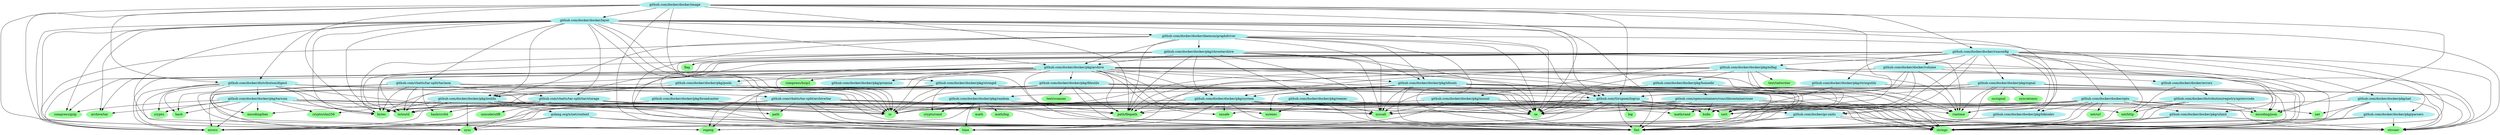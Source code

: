 digraph godep {
0 [label="path/filepath" style="filled" color="palegreen"];
1 [label="net/http" style="filled" color="palegreen"];
2 [label="github.com/docker/distribution/registry/api/errcode" style="filled" color="paleturquoise"];
2 -> 3;
2 -> 4;
2 -> 1;
2 -> 5;
2 -> 6;
2 -> 7;
8 [label="bytes" style="filled" color="palegreen"];
9 [label="os" style="filled" color="palegreen"];
10 [label="github.com/docker/docker/pkg/random" style="filled" color="paleturquoise"];
10 -> 11;
10 -> 12;
10 -> 13;
10 -> 14;
10 -> 15;
10 -> 7;
10 -> 16;
17 [label="github.com/docker/docker/pkg/signal" style="filled" color="paleturquoise"];
17 -> 4;
17 -> 18;
17 -> 9;
17 -> 19;
17 -> 20;
17 -> 21;
17 -> 6;
17 -> 22;
17 -> 23;
24 [label="text/scanner" style="filled" color="palegreen"];
25 [label="github.com/vbatts/tar-split/archive/tar" style="filled" color="paleturquoise"];
25 -> 8;
25 -> 26;
25 -> 4;
25 -> 12;
25 -> 27;
25 -> 9;
25 -> 28;
25 -> 21;
25 -> 6;
25 -> 23;
25 -> 16;
29 [label="log" style="filled" color="palegreen"];
30 [label="github.com/docker/docker/pkg/tarsum" style="filled" color="paleturquoise"];
30 -> 31;
30 -> 8;
30 -> 32;
30 -> 33;
30 -> 34;
30 -> 35;
30 -> 26;
30 -> 4;
30 -> 36;
30 -> 12;
30 -> 5;
30 -> 21;
30 -> 6;
6 [label="strings" style="filled" color="palegreen"];
16 [label="time" style="filled" color="palegreen"];
37 [label="github.com/docker/distribution/digest" style="filled" color="paleturquoise"];
37 -> 8;
37 -> 33;
37 -> 26;
37 -> 4;
37 -> 30;
37 -> 36;
37 -> 12;
37 -> 27;
37 -> 38;
37 -> 5;
37 -> 6;
37 -> 7;
39 [label="github.com/docker/docker/layer" style="filled" color="paleturquoise"];
39 -> 31;
39 -> 8;
39 -> 32;
39 -> 26;
39 -> 4;
39 -> 18;
39 -> 37;
39 -> 40;
39 -> 41;
39 -> 42;
39 -> 43;
39 -> 44;
39 -> 45;
39 -> 12;
39 -> 27;
39 -> 9;
39 -> 0;
39 -> 38;
39 -> 20;
39 -> 21;
39 -> 7;
46 [label="github.com/docker/docker/pkg/mflag" style="filled" color="paleturquoise"];
46 -> 26;
46 -> 4;
46 -> 47;
46 -> 12;
46 -> 9;
46 -> 20;
46 -> 5;
46 -> 21;
46 -> 6;
46 -> 48;
46 -> 16;
49 [label="unsafe" style="filled" color="palegreen"];
38 [label="regexp" style="filled" color="palegreen"];
50 [label="github.com/docker/docker/pkg/system" style="filled" color="paleturquoise"];
50 -> 51;
50 -> 26;
50 -> 52;
50 -> 12;
50 -> 9;
50 -> 0;
50 -> 21;
50 -> 6;
50 -> 23;
50 -> 16;
50 -> 49;
28 [label="path" style="filled" color="palegreen"];
53 [label="unicode/utf8" style="filled" color="palegreen"];
54 [label="github.com/docker/docker/pkg/blkiodev" style="filled" color="paleturquoise"];
54 -> 4;
55 [label="github.com/opencontainers/runc/libcontainer/user" style="filled" color="paleturquoise"];
55 -> 51;
55 -> 26;
55 -> 4;
55 -> 12;
55 -> 9;
55 -> 21;
55 -> 6;
55 -> 23;
20 [label="runtime" style="filled" color="palegreen"];
41 [label="github.com/docker/docker/pkg/archive" style="filled" color="paleturquoise"];
41 -> 31;
41 -> 51;
41 -> 8;
41 -> 56;
41 -> 32;
41 -> 26;
41 -> 4;
41 -> 18;
41 -> 57;
41 -> 58;
41 -> 42;
41 -> 59;
41 -> 60;
41 -> 50;
41 -> 12;
41 -> 27;
41 -> 9;
41 -> 61;
41 -> 0;
41 -> 20;
41 -> 5;
41 -> 6;
41 -> 23;
41 -> 16;
41 -> 49;
62 [label="github.com/docker/docker/pkg/reexec" style="filled" color="paleturquoise"];
62 -> 4;
62 -> 9;
62 -> 61;
62 -> 0;
62 -> 23;
63 [label="net/url" style="filled" color="palegreen"];
48 [label="text/tabwriter" style="filled" color="palegreen"];
64 [label="github.com/docker/docker/pkg/parsers" style="filled" color="paleturquoise"];
64 -> 4;
64 -> 21;
64 -> 6;
42 [label="github.com/docker/docker/pkg/ioutils" style="filled" color="paleturquoise"];
42 -> 8;
42 -> 34;
42 -> 35;
42 -> 26;
42 -> 4;
42 -> 65;
42 -> 12;
42 -> 27;
42 -> 1;
42 -> 9;
42 -> 7;
13 [label="math" style="filled" color="palegreen"];
44 [label="github.com/vbatts/tar-split/tar/asm" style="filled" color="paleturquoise"];
44 -> 8;
44 -> 4;
44 -> 25;
44 -> 45;
44 -> 36;
44 -> 66;
44 -> 12;
44 -> 27;
44 -> 7;
67 [label="net" style="filled" color="palegreen"];
68 [label="github.com/docker/docker/errors" style="filled" color="paleturquoise"];
68 -> 2;
68 -> 1;
3 [label="encoding/json" style="filled" color="palegreen"];
18 [label="github.com/Sirupsen/logrus" style="filled" color="paleturquoise"];
18 -> 51;
18 -> 8;
18 -> 3;
18 -> 4;
18 -> 12;
18 -> 29;
18 -> 9;
18 -> 20;
18 -> 5;
18 -> 6;
18 -> 7;
18 -> 23;
18 -> 16;
18 -> 49;
7 [label="sync" style="filled" color="palegreen"];
69 [label="github.com/docker/docker/image" style="filled" color="paleturquoise"];
69 -> 3;
69 -> 26;
69 -> 4;
69 -> 18;
69 -> 37;
69 -> 39;
69 -> 70;
69 -> 12;
69 -> 27;
69 -> 9;
69 -> 0;
69 -> 7;
69 -> 16;
23 [label="syscall" style="filled" color="palegreen"];
32 [label="compress/gzip" style="filled" color="palegreen"];
34 [label="crypto/sha256" style="filled" color="palegreen"];
35 [label="encoding/hex" style="filled" color="palegreen"];
58 [label="github.com/docker/docker/pkg/idtools" style="filled" color="paleturquoise"];
58 -> 51;
58 -> 4;
58 -> 50;
58 -> 9;
58 -> 61;
58 -> 0;
58 -> 5;
58 -> 21;
58 -> 6;
58 -> 23;
61 [label="os/exec" style="filled" color="palegreen"];
59 [label="github.com/docker/docker/pkg/pools" style="filled" color="paleturquoise"];
59 -> 51;
59 -> 42;
59 -> 12;
59 -> 7;
71 [label="github.com/docker/docker/pkg/chrootarchive" style="filled" color="paleturquoise"];
71 -> 8;
71 -> 3;
71 -> 72;
71 -> 4;
71 -> 41;
71 -> 58;
71 -> 62;
71 -> 50;
71 -> 12;
71 -> 27;
71 -> 9;
71 -> 0;
71 -> 20;
71 -> 23;
14 [label="math/big" style="filled" color="palegreen"];
22 [label="sync/atomic" style="filled" color="palegreen"];
12 [label="io" style="filled" color="palegreen"];
5 [label="sort" style="filled" color="palegreen"];
31 [label="archive/tar" style="filled" color="palegreen"];
40 [label="github.com/docker/docker/daemon/graphdriver" style="filled" color="paleturquoise"];
40 -> 26;
40 -> 4;
40 -> 18;
40 -> 41;
40 -> 71;
40 -> 58;
40 -> 42;
40 -> 9;
40 -> 0;
40 -> 6;
40 -> 23;
40 -> 16;
60 [label="github.com/docker/docker/pkg/promise" style="filled" color="paleturquoise"];
66 [label="hash/crc64" style="filled" color="palegreen"];
19 [label="os/signal" style="filled" color="palegreen"];
4 [label="fmt" style="filled" color="palegreen"];
33 [label="crypto" style="filled" color="palegreen"];
52 [label="github.com/docker/go-units" style="filled" color="paleturquoise"];
52 -> 4;
52 -> 38;
52 -> 21;
52 -> 6;
52 -> 16;
73 [label="github.com/docker/docker/pkg/mount" style="filled" color="paleturquoise"];
73 -> 51;
73 -> 4;
73 -> 12;
73 -> 9;
73 -> 6;
73 -> 23;
73 -> 16;
11 [label="crypto/rand" style="filled" color="palegreen"];
70 [label="github.com/docker/docker/runconfig" style="filled" color="paleturquoise"];
70 -> 3;
70 -> 4;
70 -> 74;
70 -> 54;
70 -> 75;
70 -> 42;
70 -> 46;
70 -> 73;
70 -> 76;
70 -> 64;
70 -> 17;
70 -> 77;
70 -> 78;
70 -> 79;
70 -> 52;
70 -> 12;
70 -> 27;
70 -> 28;
70 -> 20;
70 -> 21;
70 -> 6;
74 [label="github.com/docker/docker/opts" style="filled" color="paleturquoise"];
74 -> 51;
74 -> 4;
74 -> 54;
74 -> 78;
74 -> 52;
74 -> 67;
74 -> 63;
74 -> 9;
74 -> 38;
74 -> 20;
74 -> 21;
74 -> 6;
47 [label="github.com/docker/docker/pkg/homedir" style="filled" color="paleturquoise"];
47 -> 55;
47 -> 9;
47 -> 20;
79 [label="github.com/docker/docker/volume" style="filled" color="paleturquoise"];
79 -> 4;
79 -> 18;
79 -> 68;
79 -> 50;
79 -> 9;
79 -> 0;
79 -> 20;
79 -> 6;
51 [label="bufio" style="filled" color="palegreen"];
27 [label="io/ioutil" style="filled" color="palegreen"];
56 [label="compress/bzip2" style="filled" color="palegreen"];
57 [label="github.com/docker/docker/pkg/fileutils" style="filled" color="paleturquoise"];
57 -> 26;
57 -> 4;
57 -> 18;
57 -> 12;
57 -> 27;
57 -> 9;
57 -> 0;
57 -> 38;
57 -> 6;
57 -> 24;
65 [label="golang.org/x/net/context" style="filled" color="paleturquoise"];
65 -> 26;
65 -> 4;
65 -> 7;
65 -> 16;
72 [label="flag" style="filled" color="palegreen"];
15 [label="math/rand" style="filled" color="palegreen"];
75 [label="github.com/docker/docker/pkg/broadcaster" style="filled" color="paleturquoise"];
75 -> 12;
75 -> 7;
76 [label="github.com/docker/docker/pkg/nat" style="filled" color="paleturquoise"];
76 -> 4;
76 -> 64;
76 -> 67;
76 -> 5;
76 -> 21;
76 -> 6;
77 [label="github.com/docker/docker/pkg/stringutils" style="filled" color="paleturquoise"];
77 -> 8;
77 -> 3;
77 -> 10;
77 -> 15;
77 -> 6;
26 [label="errors" style="filled" color="palegreen"];
36 [label="hash" style="filled" color="palegreen"];
21 [label="strconv" style="filled" color="palegreen"];
43 [label="github.com/docker/docker/pkg/stringid" style="filled" color="paleturquoise"];
43 -> 11;
43 -> 35;
43 -> 10;
43 -> 12;
43 -> 38;
43 -> 21;
43 -> 6;
45 [label="github.com/vbatts/tar-split/tar/storage" style="filled" color="paleturquoise"];
45 -> 8;
45 -> 3;
45 -> 26;
45 -> 66;
45 -> 12;
45 -> 9;
45 -> 0;
45 -> 53;
78 [label="github.com/docker/docker/pkg/ulimit" style="filled" color="paleturquoise"];
78 -> 4;
78 -> 21;
78 -> 6;
}
